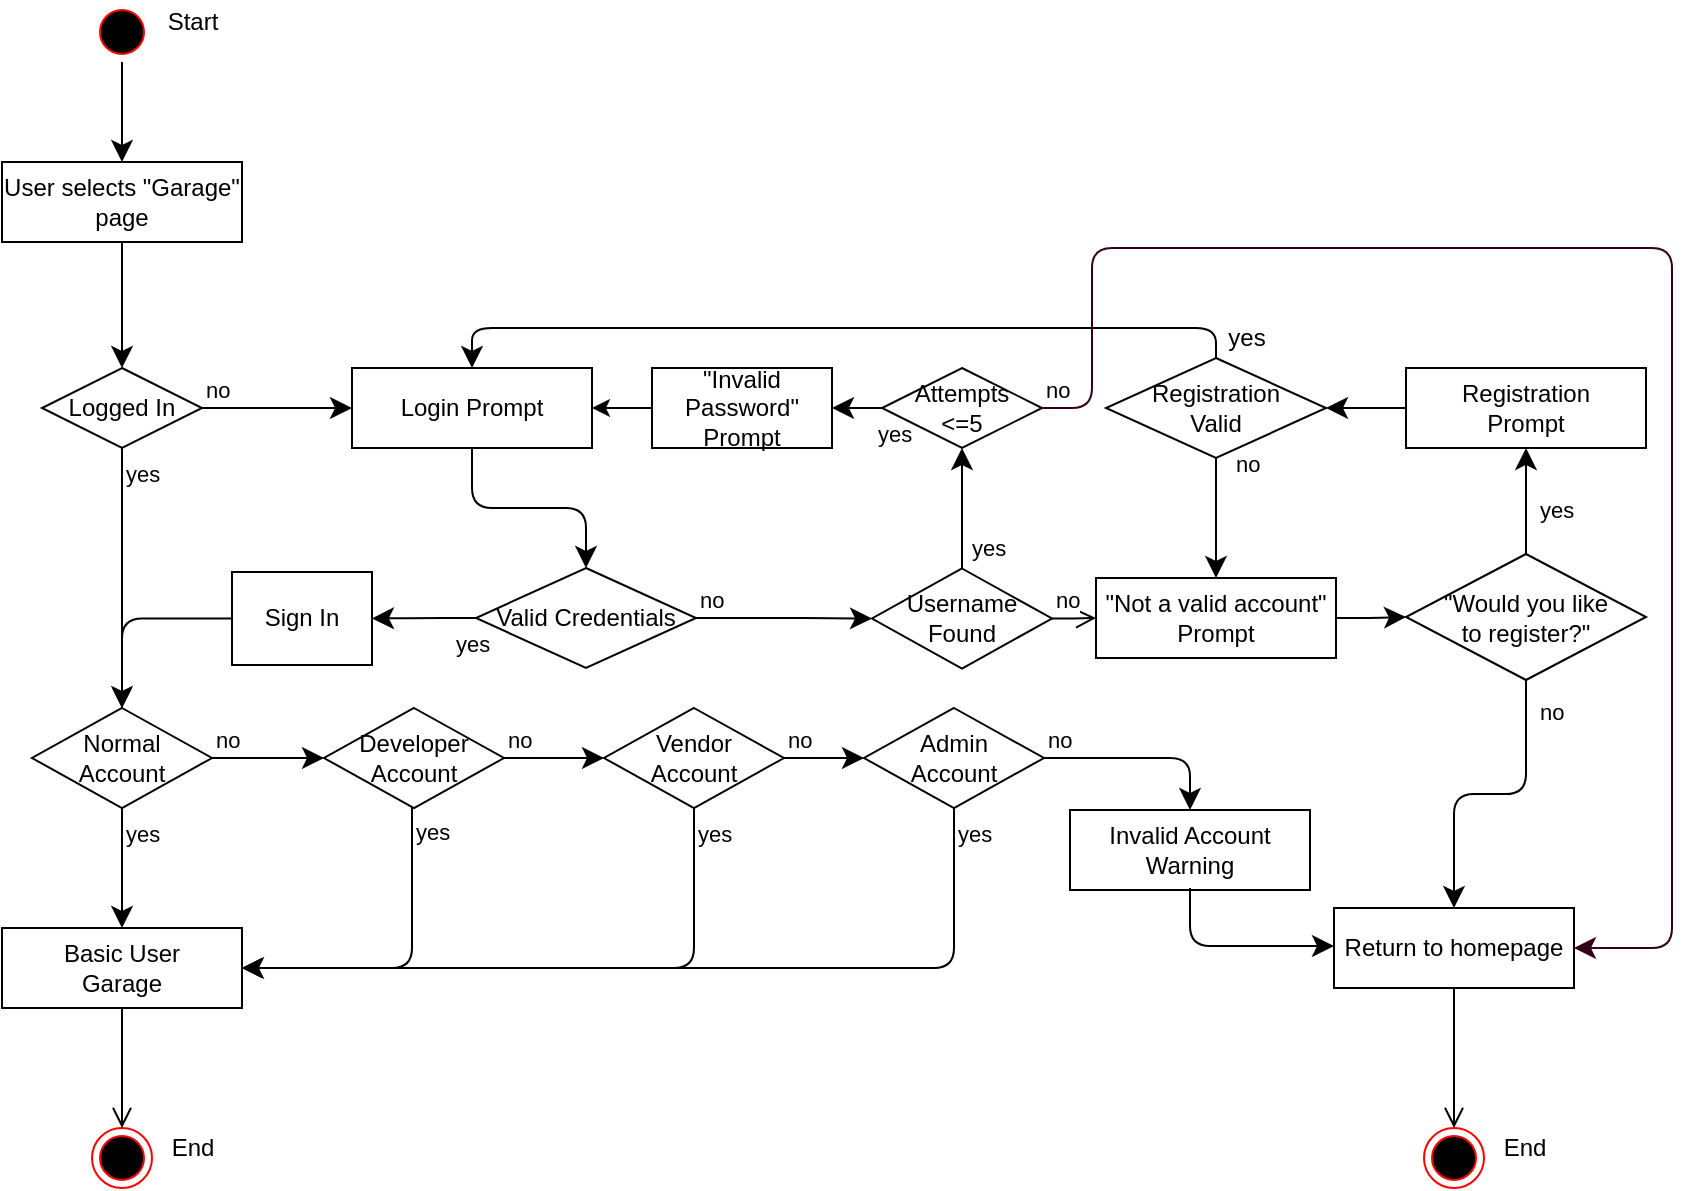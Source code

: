 <mxfile version="13.7.9" type="device"><diagram id="WK7-2I9Yc7c_i5AEtoK5" name="Page-1"><mxGraphModel dx="1106" dy="980" grid="1" gridSize="10" guides="1" tooltips="1" connect="1" arrows="1" fold="1" page="1" pageScale="1" pageWidth="850" pageHeight="1100" math="0" shadow="0"><root><mxCell id="0"/><mxCell id="1" parent="0"/><mxCell id="Uq5wFasWLqFRLh_0qKwX-1" value="" style="ellipse;html=1;shape=startState;fillColor=#000000;strokeColor=#ff0000;" parent="1" vertex="1"><mxGeometry x="50" y="20" width="30" height="30" as="geometry"/></mxCell><mxCell id="Uq5wFasWLqFRLh_0qKwX-2" value="" style="edgeStyle=orthogonalEdgeStyle;html=1;verticalAlign=bottom;endArrow=classic;endSize=8;entryX=0.5;entryY=0;entryDx=0;entryDy=0;endFill=1;" parent="1" source="Uq5wFasWLqFRLh_0qKwX-1" target="Uq5wFasWLqFRLh_0qKwX-3" edge="1"><mxGeometry relative="1" as="geometry"><mxPoint x="65" y="110" as="targetPoint"/></mxGeometry></mxCell><mxCell id="Uq5wFasWLqFRLh_0qKwX-3" value="User selects &quot;Garage&quot; page" style="rounded=0;whiteSpace=wrap;html=1;arcSize=40;" parent="1" vertex="1"><mxGeometry x="5" y="100" width="120" height="40" as="geometry"/></mxCell><mxCell id="Uq5wFasWLqFRLh_0qKwX-4" value="" style="edgeStyle=orthogonalEdgeStyle;html=1;verticalAlign=bottom;endArrow=classic;endSize=8;entryX=0.5;entryY=0;entryDx=0;entryDy=0;endFill=1;" parent="1" source="Uq5wFasWLqFRLh_0qKwX-3" target="Uq5wFasWLqFRLh_0qKwX-5" edge="1"><mxGeometry relative="1" as="geometry"><mxPoint x="65" y="220" as="targetPoint"/></mxGeometry></mxCell><mxCell id="Uq5wFasWLqFRLh_0qKwX-5" value="Logged In" style="rhombus;whiteSpace=wrap;html=1;" parent="1" vertex="1"><mxGeometry x="25" y="203" width="80" height="40" as="geometry"/></mxCell><mxCell id="Uq5wFasWLqFRLh_0qKwX-6" value="no" style="edgeStyle=orthogonalEdgeStyle;html=1;align=left;verticalAlign=bottom;endArrow=classic;endSize=8;entryX=0;entryY=0.5;entryDx=0;entryDy=0;endFill=1;" parent="1" source="Uq5wFasWLqFRLh_0qKwX-5" target="Uq5wFasWLqFRLh_0qKwX-19" edge="1"><mxGeometry x="-1" relative="1" as="geometry"><mxPoint x="206" y="223" as="targetPoint"/></mxGeometry></mxCell><mxCell id="Uq5wFasWLqFRLh_0qKwX-7" value="yes" style="edgeStyle=orthogonalEdgeStyle;html=1;align=left;verticalAlign=top;endArrow=open;endSize=8;entryX=0.5;entryY=0;entryDx=0;entryDy=0;" parent="1" source="Uq5wFasWLqFRLh_0qKwX-5" target="Uq5wFasWLqFRLh_0qKwX-9" edge="1"><mxGeometry x="-1" relative="1" as="geometry"><mxPoint x="65.5" y="308" as="targetPoint"/></mxGeometry></mxCell><mxCell id="Uq5wFasWLqFRLh_0qKwX-8" value="Start" style="text;html=1;align=center;verticalAlign=middle;resizable=0;points=[];autosize=1;" parent="1" vertex="1"><mxGeometry x="80" y="20" width="40" height="20" as="geometry"/></mxCell><mxCell id="Uq5wFasWLqFRLh_0qKwX-9" value="Normal&lt;br&gt;Account" style="rhombus;whiteSpace=wrap;html=1;" parent="1" vertex="1"><mxGeometry x="20" y="373" width="90" height="50" as="geometry"/></mxCell><mxCell id="Uq5wFasWLqFRLh_0qKwX-10" value="no" style="edgeStyle=orthogonalEdgeStyle;html=1;align=left;verticalAlign=bottom;endArrow=classic;endSize=8;entryX=0;entryY=0.5;entryDx=0;entryDy=0;endFill=1;" parent="1" source="Uq5wFasWLqFRLh_0qKwX-9" target="Uq5wFasWLqFRLh_0qKwX-13" edge="1"><mxGeometry x="-1" relative="1" as="geometry"><mxPoint x="206" y="398" as="targetPoint"/></mxGeometry></mxCell><mxCell id="Uq5wFasWLqFRLh_0qKwX-11" value="yes" style="edgeStyle=orthogonalEdgeStyle;html=1;align=left;verticalAlign=top;endArrow=classic;endSize=8;endFill=1;" parent="1" source="Uq5wFasWLqFRLh_0qKwX-9" target="Uq5wFasWLqFRLh_0qKwX-68" edge="1"><mxGeometry x="-1" relative="1" as="geometry"><mxPoint x="66" y="483" as="targetPoint"/></mxGeometry></mxCell><mxCell id="Uq5wFasWLqFRLh_0qKwX-13" value="Developer&lt;br&gt;Account" style="rhombus;whiteSpace=wrap;html=1;" parent="1" vertex="1"><mxGeometry x="166" y="373" width="90" height="50" as="geometry"/></mxCell><mxCell id="Uq5wFasWLqFRLh_0qKwX-14" value="no" style="edgeStyle=orthogonalEdgeStyle;html=1;align=left;verticalAlign=bottom;endArrow=classic;endSize=8;entryX=0;entryY=0.5;entryDx=0;entryDy=0;endFill=1;" parent="1" source="Uq5wFasWLqFRLh_0qKwX-13" target="Uq5wFasWLqFRLh_0qKwX-16" edge="1"><mxGeometry x="-1" relative="1" as="geometry"><mxPoint x="336" y="398" as="targetPoint"/></mxGeometry></mxCell><mxCell id="Uq5wFasWLqFRLh_0qKwX-15" value="yes" style="edgeStyle=orthogonalEdgeStyle;html=1;align=left;verticalAlign=top;endArrow=open;endSize=8;entryX=1;entryY=0.5;entryDx=0;entryDy=0;" parent="1" source="Uq5wFasWLqFRLh_0qKwX-13" target="Uq5wFasWLqFRLh_0qKwX-68" edge="1"><mxGeometry x="-1" relative="1" as="geometry"><mxPoint x="211" y="483" as="targetPoint"/><Array as="points"><mxPoint x="210" y="503"/></Array></mxGeometry></mxCell><mxCell id="Uq5wFasWLqFRLh_0qKwX-16" value="Vendor&lt;br&gt;Account" style="rhombus;whiteSpace=wrap;html=1;" parent="1" vertex="1"><mxGeometry x="306" y="373" width="90" height="50" as="geometry"/></mxCell><mxCell id="Uq5wFasWLqFRLh_0qKwX-17" value="Admin&lt;br&gt;Account" style="rhombus;whiteSpace=wrap;html=1;" parent="1" vertex="1"><mxGeometry x="436" y="373" width="90" height="50" as="geometry"/></mxCell><mxCell id="Uq5wFasWLqFRLh_0qKwX-18" value="no" style="edgeStyle=orthogonalEdgeStyle;html=1;align=left;verticalAlign=bottom;endArrow=classic;endSize=8;entryX=0;entryY=0.5;entryDx=0;entryDy=0;exitX=1;exitY=0.5;exitDx=0;exitDy=0;endFill=1;" parent="1" source="Uq5wFasWLqFRLh_0qKwX-16" target="Uq5wFasWLqFRLh_0qKwX-17" edge="1"><mxGeometry x="-1" relative="1" as="geometry"><mxPoint x="316" y="408" as="targetPoint"/><mxPoint x="266" y="408" as="sourcePoint"/></mxGeometry></mxCell><mxCell id="Uq5wFasWLqFRLh_0qKwX-19" value="Login Prompt" style="rounded=0;whiteSpace=wrap;html=1;arcSize=40;" parent="1" vertex="1"><mxGeometry x="180" y="203" width="120" height="40" as="geometry"/></mxCell><mxCell id="Uq5wFasWLqFRLh_0qKwX-20" value="" style="edgeStyle=orthogonalEdgeStyle;html=1;verticalAlign=bottom;endArrow=classic;endSize=8;entryX=0.5;entryY=0;entryDx=0;entryDy=0;entryPerimeter=0;endFill=1;" parent="1" source="Uq5wFasWLqFRLh_0qKwX-19" target="Uq5wFasWLqFRLh_0qKwX-21" edge="1"><mxGeometry relative="1" as="geometry"><mxPoint x="342" y="303" as="targetPoint"/></mxGeometry></mxCell><mxCell id="Uq5wFasWLqFRLh_0qKwX-21" value="Valid Credentials" style="rhombus;whiteSpace=wrap;html=1;" parent="1" vertex="1"><mxGeometry x="242" y="303" width="110" height="50" as="geometry"/></mxCell><mxCell id="Uq5wFasWLqFRLh_0qKwX-22" value="no" style="edgeStyle=orthogonalEdgeStyle;html=1;align=left;verticalAlign=bottom;endArrow=classic;endSize=8;entryX=0;entryY=0.5;entryDx=0;entryDy=0;endFill=1;" parent="1" source="Uq5wFasWLqFRLh_0qKwX-21" target="Uq5wFasWLqFRLh_0qKwX-27" edge="1"><mxGeometry x="-1" relative="1" as="geometry"><mxPoint x="402" y="328" as="targetPoint"/></mxGeometry></mxCell><mxCell id="Uq5wFasWLqFRLh_0qKwX-23" value="yes" style="edgeStyle=orthogonalEdgeStyle;html=1;align=left;verticalAlign=top;endArrow=classic;endSize=8;entryX=1;entryY=0.5;entryDx=0;entryDy=0;endFill=1;" parent="1" source="Uq5wFasWLqFRLh_0qKwX-21" target="rNj8zqVH1jW887ULdi-C-1" edge="1"><mxGeometry x="0.004" y="14" relative="1" as="geometry"><mxPoint x="220" y="290" as="targetPoint"/><mxPoint x="14" y="-14" as="offset"/></mxGeometry></mxCell><mxCell id="Uq5wFasWLqFRLh_0qKwX-25" value="yes" style="edgeStyle=orthogonalEdgeStyle;html=1;align=left;verticalAlign=top;endArrow=open;endSize=8;exitX=0.5;exitY=1;exitDx=0;exitDy=0;entryX=1;entryY=0.5;entryDx=0;entryDy=0;" parent="1" source="Uq5wFasWLqFRLh_0qKwX-16" target="Uq5wFasWLqFRLh_0qKwX-68" edge="1"><mxGeometry x="-1" relative="1" as="geometry"><mxPoint x="351" y="483" as="targetPoint"/><mxPoint x="221" y="433" as="sourcePoint"/></mxGeometry></mxCell><mxCell id="Uq5wFasWLqFRLh_0qKwX-26" value="yes" style="edgeStyle=orthogonalEdgeStyle;html=1;align=left;verticalAlign=top;endArrow=classic;endSize=8;exitX=0.5;exitY=1;exitDx=0;exitDy=0;entryX=1;entryY=0.5;entryDx=0;entryDy=0;endFill=1;" parent="1" source="Uq5wFasWLqFRLh_0qKwX-17" target="Uq5wFasWLqFRLh_0qKwX-68" edge="1"><mxGeometry x="-1" relative="1" as="geometry"><mxPoint x="481" y="483" as="targetPoint"/><mxPoint x="231" y="443" as="sourcePoint"/></mxGeometry></mxCell><mxCell id="Uq5wFasWLqFRLh_0qKwX-27" value="Username&lt;br&gt;Found" style="rhombus;whiteSpace=wrap;html=1;" parent="1" vertex="1"><mxGeometry x="440" y="303.25" width="90" height="50" as="geometry"/></mxCell><mxCell id="Uq5wFasWLqFRLh_0qKwX-28" value="no" style="edgeStyle=orthogonalEdgeStyle;html=1;align=left;verticalAlign=bottom;endArrow=open;endSize=8;entryX=0;entryY=0.5;entryDx=0;entryDy=0;" parent="1" source="Uq5wFasWLqFRLh_0qKwX-27" target="Uq5wFasWLqFRLh_0qKwX-30" edge="1"><mxGeometry x="-1" relative="1" as="geometry"><mxPoint x="582" y="323" as="targetPoint"/></mxGeometry></mxCell><mxCell id="Uq5wFasWLqFRLh_0qKwX-29" value="yes" style="edgeStyle=orthogonalEdgeStyle;html=1;align=left;verticalAlign=top;endArrow=classic;endSize=8;entryX=1;entryY=0.5;entryDx=0;entryDy=0;endFill=1;" parent="1" source="Hs_9Z52pNh_EcRF8EMS8-2" target="QGXD10TAmP46bLoG-4FO-10" edge="1"><mxGeometry x="-0.667" relative="1" as="geometry"><mxPoint x="420" y="260" as="targetPoint"/><Array as="points"/><mxPoint as="offset"/></mxGeometry></mxCell><mxCell id="Uq5wFasWLqFRLh_0qKwX-30" value="&quot;Not a valid account&quot;&lt;br&gt;Prompt" style="rounded=0;whiteSpace=wrap;html=1;arcSize=40;" parent="1" vertex="1"><mxGeometry x="552" y="308" width="120" height="40" as="geometry"/></mxCell><mxCell id="Uq5wFasWLqFRLh_0qKwX-31" value="" style="edgeStyle=orthogonalEdgeStyle;html=1;verticalAlign=bottom;endArrow=classic;endSize=8;entryX=0;entryY=0.5;entryDx=0;entryDy=0;endFill=1;" parent="1" source="Uq5wFasWLqFRLh_0qKwX-30" edge="1" target="Uq5wFasWLqFRLh_0qKwX-32"><mxGeometry relative="1" as="geometry"><mxPoint x="700" y="270" as="targetPoint"/></mxGeometry></mxCell><mxCell id="Uq5wFasWLqFRLh_0qKwX-32" value="&quot;Would you like&lt;br&gt;to register?&quot;" style="rhombus;whiteSpace=wrap;html=1;" parent="1" vertex="1"><mxGeometry x="707" y="296" width="120" height="63" as="geometry"/></mxCell><mxCell id="Uq5wFasWLqFRLh_0qKwX-33" value="no" style="edgeStyle=orthogonalEdgeStyle;html=1;align=left;verticalAlign=bottom;endArrow=classic;endSize=8;entryX=0.5;entryY=0;entryDx=0;entryDy=0;endFill=1;" parent="1" source="Uq5wFasWLqFRLh_0qKwX-32" target="Uq5wFasWLqFRLh_0qKwX-42" edge="1"><mxGeometry x="-0.667" y="5" relative="1" as="geometry"><mxPoint x="731" y="473" as="targetPoint"/><mxPoint as="offset"/></mxGeometry></mxCell><mxCell id="Uq5wFasWLqFRLh_0qKwX-36" value="" style="edgeStyle=orthogonalEdgeStyle;html=1;verticalAlign=bottom;endArrow=classic;endSize=8;entryX=1;entryY=0.5;entryDx=0;entryDy=0;endFill=1;" parent="1" source="Uq5wFasWLqFRLh_0qKwX-35" target="Uq5wFasWLqFRLh_0qKwX-37" edge="1"><mxGeometry relative="1" as="geometry"><mxPoint x="682" y="253" as="targetPoint"/></mxGeometry></mxCell><mxCell id="Uq5wFasWLqFRLh_0qKwX-37" value="Registration&lt;br&gt;Valid" style="rhombus;whiteSpace=wrap;html=1;rounded=0;" parent="1" vertex="1"><mxGeometry x="557" y="198" width="110" height="50" as="geometry"/></mxCell><mxCell id="Uq5wFasWLqFRLh_0qKwX-38" value="no" style="edgeStyle=orthogonalEdgeStyle;html=1;align=left;verticalAlign=bottom;endArrow=classic;endSize=8;entryX=0.5;entryY=0;entryDx=0;entryDy=0;exitX=0.5;exitY=1;exitDx=0;exitDy=0;endFill=1;" parent="1" source="Uq5wFasWLqFRLh_0qKwX-37" target="Uq5wFasWLqFRLh_0qKwX-30" edge="1"><mxGeometry x="-0.6" y="8" relative="1" as="geometry"><mxPoint x="722" y="253" as="targetPoint"/><mxPoint as="offset"/><mxPoint x="612" y="278" as="sourcePoint"/></mxGeometry></mxCell><mxCell id="Uq5wFasWLqFRLh_0qKwX-39" value="" style="edgeStyle=orthogonalEdgeStyle;html=1;align=left;verticalAlign=top;endArrow=classic;endSize=8;entryX=0.5;entryY=0;entryDx=0;entryDy=0;exitX=0.5;exitY=0;exitDx=0;exitDy=0;endFill=1;" parent="1" source="Uq5wFasWLqFRLh_0qKwX-37" target="Uq5wFasWLqFRLh_0qKwX-19" edge="1"><mxGeometry x="-0.973" y="-10" relative="1" as="geometry"><mxPoint x="552" y="303" as="targetPoint"/><mxPoint as="offset"/><Array as="points"><mxPoint x="612" y="183"/><mxPoint x="240" y="183"/></Array></mxGeometry></mxCell><mxCell id="Uq5wFasWLqFRLh_0qKwX-35" value="Registration&lt;br&gt;Prompt" style="rounded=0;whiteSpace=wrap;html=1;arcSize=40;" parent="1" vertex="1"><mxGeometry x="707" y="203" width="120" height="40" as="geometry"/></mxCell><mxCell id="Uq5wFasWLqFRLh_0qKwX-40" value="yes" style="edgeStyle=orthogonalEdgeStyle;html=1;align=left;verticalAlign=top;endArrow=classic;endSize=8;endFill=1;" parent="1" source="Uq5wFasWLqFRLh_0qKwX-32" target="Uq5wFasWLqFRLh_0qKwX-35" edge="1"><mxGeometry x="0.333" y="-5" relative="1" as="geometry"><mxPoint x="762" y="203" as="targetPoint"/><mxPoint x="767" y="263" as="sourcePoint"/><mxPoint as="offset"/></mxGeometry></mxCell><mxCell id="Uq5wFasWLqFRLh_0qKwX-41" value="no" style="edgeStyle=orthogonalEdgeStyle;html=1;align=left;verticalAlign=bottom;endArrow=classic;endSize=8;exitX=1;exitY=0.5;exitDx=0;exitDy=0;entryX=0.5;entryY=0;entryDx=0;entryDy=0;endFill=1;" parent="1" source="Uq5wFasWLqFRLh_0qKwX-17" target="QGXD10TAmP46bLoG-4FO-3" edge="1"><mxGeometry x="-1" relative="1" as="geometry"><mxPoint x="610" y="473" as="targetPoint"/><mxPoint x="406" y="408" as="sourcePoint"/></mxGeometry></mxCell><mxCell id="Uq5wFasWLqFRLh_0qKwX-42" value="Return to homepage" style="rounded=0;whiteSpace=wrap;html=1;arcSize=40;" parent="1" vertex="1"><mxGeometry x="671" y="473" width="120" height="40" as="geometry"/></mxCell><mxCell id="Uq5wFasWLqFRLh_0qKwX-43" value="" style="edgeStyle=orthogonalEdgeStyle;html=1;verticalAlign=bottom;endArrow=open;endSize=8;entryX=0.5;entryY=0;entryDx=0;entryDy=0;" parent="1" source="Uq5wFasWLqFRLh_0qKwX-42" target="Uq5wFasWLqFRLh_0qKwX-44" edge="1"><mxGeometry relative="1" as="geometry"><mxPoint x="616" y="593" as="targetPoint"/></mxGeometry></mxCell><mxCell id="Uq5wFasWLqFRLh_0qKwX-53" value="" style="group" parent="1" vertex="1" connectable="0"><mxGeometry x="716" y="583" width="70" height="30" as="geometry"/></mxCell><mxCell id="Uq5wFasWLqFRLh_0qKwX-44" value="" style="ellipse;html=1;shape=endState;fillColor=#000000;strokeColor=#ff0000;" parent="Uq5wFasWLqFRLh_0qKwX-53" vertex="1"><mxGeometry width="30" height="30" as="geometry"/></mxCell><mxCell id="Uq5wFasWLqFRLh_0qKwX-47" value="End" style="text;html=1;align=center;verticalAlign=middle;resizable=0;points=[];autosize=1;" parent="Uq5wFasWLqFRLh_0qKwX-53" vertex="1"><mxGeometry x="30" width="40" height="20" as="geometry"/></mxCell><mxCell id="Uq5wFasWLqFRLh_0qKwX-60" value="" style="group" parent="1" vertex="1" connectable="0"><mxGeometry x="50" y="583" width="70" height="30" as="geometry"/></mxCell><mxCell id="Uq5wFasWLqFRLh_0qKwX-61" value="" style="ellipse;html=1;shape=endState;fillColor=#000000;strokeColor=#ff0000;" parent="Uq5wFasWLqFRLh_0qKwX-60" vertex="1"><mxGeometry width="30" height="30" as="geometry"/></mxCell><mxCell id="Uq5wFasWLqFRLh_0qKwX-62" value="End" style="text;html=1;align=center;verticalAlign=middle;resizable=0;points=[];autosize=1;" parent="Uq5wFasWLqFRLh_0qKwX-60" vertex="1"><mxGeometry x="30" width="40" height="20" as="geometry"/></mxCell><mxCell id="Uq5wFasWLqFRLh_0qKwX-68" value="Basic User&lt;br&gt;Garage" style="rounded=0;whiteSpace=wrap;html=1;arcSize=40;" parent="1" vertex="1"><mxGeometry x="5" y="483" width="120" height="40" as="geometry"/></mxCell><mxCell id="Uq5wFasWLqFRLh_0qKwX-69" value="" style="edgeStyle=orthogonalEdgeStyle;html=1;verticalAlign=bottom;endArrow=open;endSize=8;" parent="1" source="Uq5wFasWLqFRLh_0qKwX-68" target="Uq5wFasWLqFRLh_0qKwX-61" edge="1"><mxGeometry relative="1" as="geometry"><mxPoint x="66" y="583" as="targetPoint"/><mxPoint x="66" y="523" as="sourcePoint"/></mxGeometry></mxCell><mxCell id="Hs_9Z52pNh_EcRF8EMS8-5" value="yes" style="text;html=1;align=center;verticalAlign=middle;resizable=0;points=[];autosize=1;" parent="1" vertex="1"><mxGeometry x="612" y="178" width="30" height="20" as="geometry"/></mxCell><mxCell id="Hs_9Z52pNh_EcRF8EMS8-2" value="Attempts&lt;br&gt;&amp;lt;=5" style="rhombus;whiteSpace=wrap;html=1;" parent="1" vertex="1"><mxGeometry x="445" y="203" width="80" height="40" as="geometry"/></mxCell><mxCell id="Hs_9Z52pNh_EcRF8EMS8-6" value="yes" style="edgeStyle=orthogonalEdgeStyle;html=1;align=left;verticalAlign=top;endArrow=classic;endSize=8;entryX=0.5;entryY=1;entryDx=0;entryDy=0;endFill=1;" parent="1" source="Uq5wFasWLqFRLh_0qKwX-27" target="Hs_9Z52pNh_EcRF8EMS8-2" edge="1"><mxGeometry x="-0.233" y="-3" relative="1" as="geometry"><mxPoint x="462" y="253" as="targetPoint"/><mxPoint as="offset"/><mxPoint x="437" y="273" as="sourcePoint"/></mxGeometry></mxCell><mxCell id="Hs_9Z52pNh_EcRF8EMS8-7" value="no" style="edgeStyle=orthogonalEdgeStyle;html=1;align=left;verticalAlign=bottom;endArrow=classic;endSize=8;exitX=1;exitY=0.5;exitDx=0;exitDy=0;entryX=1;entryY=0.5;entryDx=0;entryDy=0;strokeColor=#33001A;endFill=1;" parent="1" source="Hs_9Z52pNh_EcRF8EMS8-2" target="Uq5wFasWLqFRLh_0qKwX-42" edge="1"><mxGeometry x="-1" relative="1" as="geometry"><mxPoint x="516" y="143" as="targetPoint"/><mxPoint x="486" y="308" as="sourcePoint"/><Array as="points"><mxPoint x="550" y="223"/><mxPoint x="550" y="143"/><mxPoint x="840" y="143"/><mxPoint x="840" y="493"/></Array></mxGeometry></mxCell><mxCell id="rNj8zqVH1jW887ULdi-C-2" value="" style="edgeStyle=orthogonalEdgeStyle;html=1;verticalAlign=bottom;endArrow=classic;endSize=8;entryX=0.5;entryY=0;entryDx=0;entryDy=0;exitX=0;exitY=0.5;exitDx=0;exitDy=0;endFill=1;" parent="1" source="rNj8zqVH1jW887ULdi-C-1" target="Uq5wFasWLqFRLh_0qKwX-9" edge="1"><mxGeometry relative="1" as="geometry"><mxPoint x="88" y="328" as="targetPoint"/><mxPoint x="90" y="270" as="sourcePoint"/></mxGeometry></mxCell><mxCell id="QGXD10TAmP46bLoG-4FO-3" value="Invalid Account&lt;br&gt;Warning" style="rounded=0;whiteSpace=wrap;html=1;arcSize=40;" vertex="1" parent="1"><mxGeometry x="539" y="424" width="120" height="40" as="geometry"/></mxCell><mxCell id="QGXD10TAmP46bLoG-4FO-4" value="" style="edgeStyle=orthogonalEdgeStyle;html=1;verticalAlign=bottom;endArrow=classic;endSize=8;entryX=0;entryY=0.5;entryDx=0;entryDy=0;endFill=1;" edge="1" parent="1"><mxGeometry relative="1" as="geometry"><mxPoint x="671" y="492" as="targetPoint"/><mxPoint x="599" y="463" as="sourcePoint"/><Array as="points"><mxPoint x="599" y="492"/></Array></mxGeometry></mxCell><mxCell id="rNj8zqVH1jW887ULdi-C-1" value="Sign In" style="rounded=0;whiteSpace=wrap;html=1;arcSize=40;" parent="1" vertex="1"><mxGeometry x="120" y="305" width="70" height="46.5" as="geometry"/></mxCell><mxCell id="QGXD10TAmP46bLoG-4FO-12" style="edgeStyle=orthogonalEdgeStyle;rounded=0;orthogonalLoop=1;jettySize=auto;html=1;exitX=0;exitY=0.5;exitDx=0;exitDy=0;entryX=1;entryY=0.5;entryDx=0;entryDy=0;strokeColor=#000000;" edge="1" parent="1" source="QGXD10TAmP46bLoG-4FO-10" target="Uq5wFasWLqFRLh_0qKwX-19"><mxGeometry relative="1" as="geometry"/></mxCell><mxCell id="QGXD10TAmP46bLoG-4FO-10" value="&quot;Invalid Password&quot;&lt;br&gt;Prompt" style="rounded=0;whiteSpace=wrap;html=1;arcSize=40;" vertex="1" parent="1"><mxGeometry x="330" y="203" width="90" height="40" as="geometry"/></mxCell></root></mxGraphModel></diagram></mxfile>